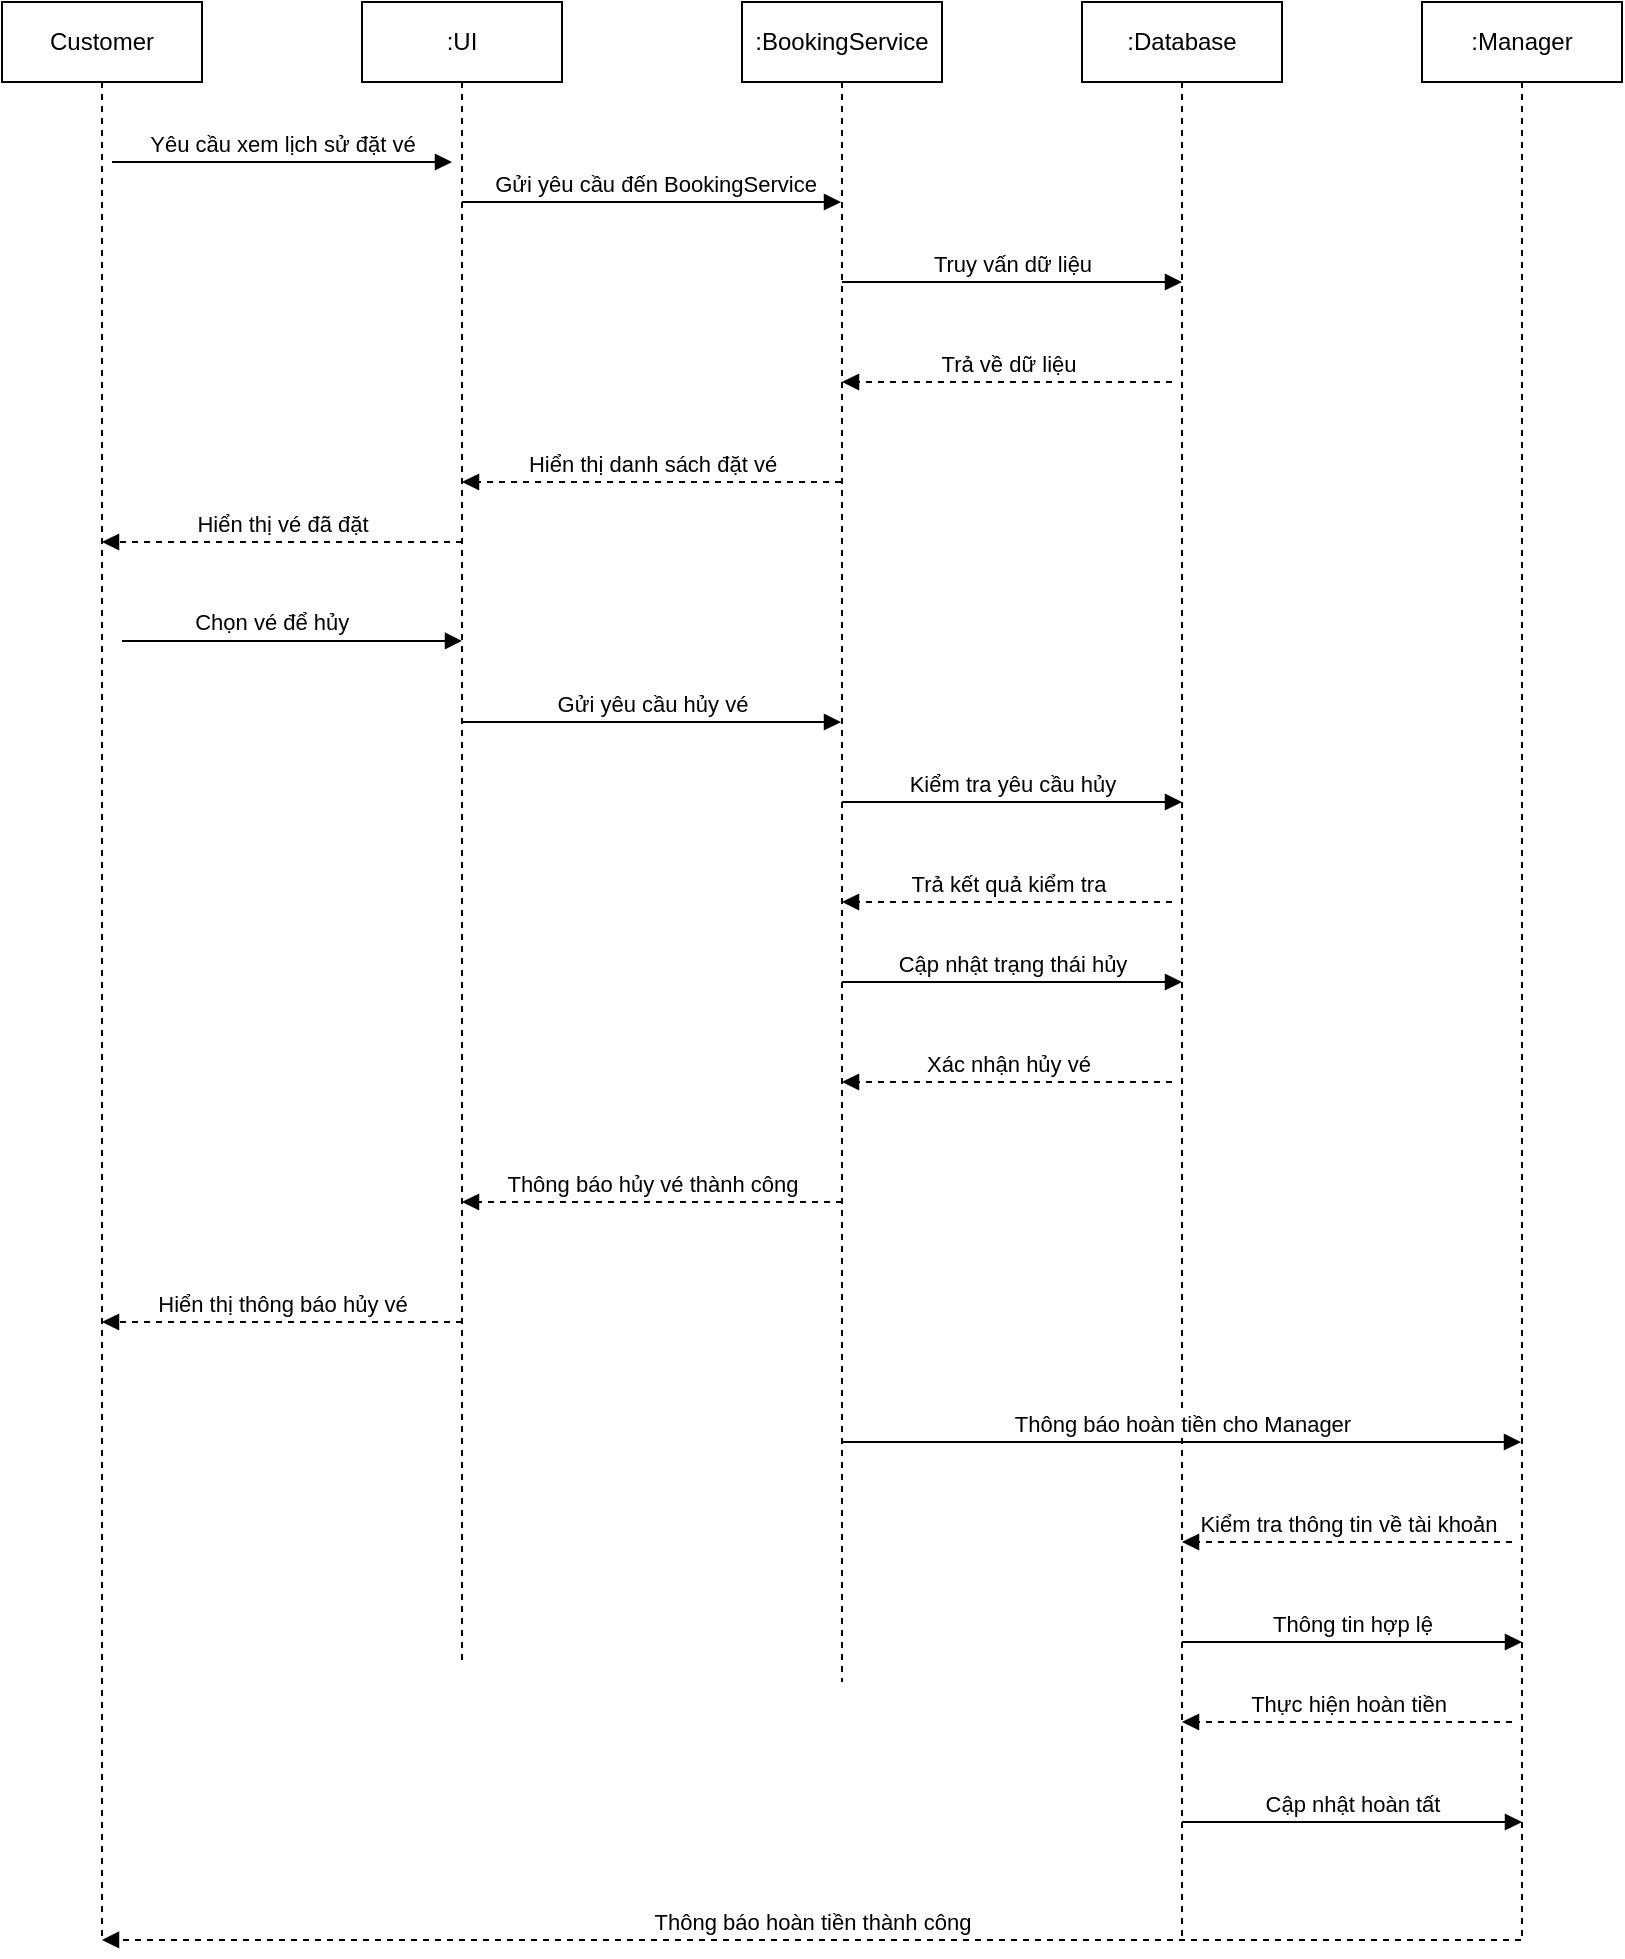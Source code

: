<mxfile version="26.2.10">
  <diagram name="Page-1" id="2YBvvXClWsGukQMizWep">
    <mxGraphModel dx="994" dy="510" grid="1" gridSize="10" guides="1" tooltips="1" connect="1" arrows="1" fold="1" page="1" pageScale="1" pageWidth="1200" pageHeight="1920" math="0" shadow="0">
      <root>
        <mxCell id="0" />
        <mxCell id="1" parent="0" />
        <mxCell id="aM9ryv3xv72pqoxQDRHE-1" value="Customer" style="shape=umlLifeline;perimeter=lifelinePerimeter;whiteSpace=wrap;html=1;container=0;dropTarget=0;collapsible=0;recursiveResize=0;outlineConnect=0;portConstraint=eastwest;newEdgeStyle={&quot;edgeStyle&quot;:&quot;elbowEdgeStyle&quot;,&quot;elbow&quot;:&quot;vertical&quot;,&quot;curved&quot;:0,&quot;rounded&quot;:0};" parent="1" vertex="1">
          <mxGeometry x="230" y="280" width="100" height="970" as="geometry" />
        </mxCell>
        <mxCell id="aM9ryv3xv72pqoxQDRHE-5" value=":UI" style="shape=umlLifeline;perimeter=lifelinePerimeter;whiteSpace=wrap;html=1;container=0;dropTarget=0;collapsible=0;recursiveResize=0;outlineConnect=0;portConstraint=eastwest;newEdgeStyle={&quot;edgeStyle&quot;:&quot;elbowEdgeStyle&quot;,&quot;elbow&quot;:&quot;vertical&quot;,&quot;curved&quot;:0,&quot;rounded&quot;:0};" parent="1" vertex="1">
          <mxGeometry x="410" y="280" width="100" height="830" as="geometry" />
        </mxCell>
        <mxCell id="aM9ryv3xv72pqoxQDRHE-7" value="Yêu cầu xem lịch sử đặt vé" style="html=1;verticalAlign=bottom;endArrow=block;edgeStyle=elbowEdgeStyle;elbow=vertical;curved=0;rounded=0;" parent="1" edge="1">
          <mxGeometry relative="1" as="geometry">
            <mxPoint x="285" y="360" as="sourcePoint" />
            <Array as="points">
              <mxPoint x="370" y="360" />
            </Array>
            <mxPoint x="455" y="360" as="targetPoint" />
          </mxGeometry>
        </mxCell>
        <mxCell id="6klqRI6nFPrTYbVZnElN-3" value="&amp;nbsp;Gửi yêu cầu đến BookingService" style="html=1;verticalAlign=bottom;endArrow=block;edgeStyle=elbowEdgeStyle;elbow=vertical;curved=0;rounded=0;" parent="1" edge="1" target="eIqGMAKnwmV7QBNzQoMk-21" source="aM9ryv3xv72pqoxQDRHE-5">
          <mxGeometry relative="1" as="geometry">
            <mxPoint x="470" y="380" as="sourcePoint" />
            <Array as="points">
              <mxPoint x="555" y="380" />
            </Array>
            <mxPoint x="640" y="380" as="targetPoint" />
          </mxGeometry>
        </mxCell>
        <mxCell id="eIqGMAKnwmV7QBNzQoMk-21" value=":BookingService" style="shape=umlLifeline;perimeter=lifelinePerimeter;whiteSpace=wrap;html=1;container=0;dropTarget=0;collapsible=0;recursiveResize=0;outlineConnect=0;portConstraint=eastwest;newEdgeStyle={&quot;edgeStyle&quot;:&quot;elbowEdgeStyle&quot;,&quot;elbow&quot;:&quot;vertical&quot;,&quot;curved&quot;:0,&quot;rounded&quot;:0};" vertex="1" parent="1">
          <mxGeometry x="600" y="280" width="100" height="840" as="geometry" />
        </mxCell>
        <mxCell id="eIqGMAKnwmV7QBNzQoMk-23" value=":Database" style="shape=umlLifeline;perimeter=lifelinePerimeter;whiteSpace=wrap;html=1;container=0;dropTarget=0;collapsible=0;recursiveResize=0;outlineConnect=0;portConstraint=eastwest;newEdgeStyle={&quot;edgeStyle&quot;:&quot;elbowEdgeStyle&quot;,&quot;elbow&quot;:&quot;vertical&quot;,&quot;curved&quot;:0,&quot;rounded&quot;:0};" vertex="1" parent="1">
          <mxGeometry x="770" y="280" width="100" height="970" as="geometry" />
        </mxCell>
        <mxCell id="eIqGMAKnwmV7QBNzQoMk-24" value="Truy vấn dữ liệu" style="html=1;verticalAlign=bottom;endArrow=block;edgeStyle=elbowEdgeStyle;elbow=vertical;curved=0;rounded=0;" edge="1" parent="1">
          <mxGeometry relative="1" as="geometry">
            <mxPoint x="650" y="420" as="sourcePoint" />
            <Array as="points">
              <mxPoint x="735" y="420" />
            </Array>
            <mxPoint x="820" y="420" as="targetPoint" />
          </mxGeometry>
        </mxCell>
        <mxCell id="eIqGMAKnwmV7QBNzQoMk-25" value=":Manager" style="shape=umlLifeline;perimeter=lifelinePerimeter;whiteSpace=wrap;html=1;container=0;dropTarget=0;collapsible=0;recursiveResize=0;outlineConnect=0;portConstraint=eastwest;newEdgeStyle={&quot;edgeStyle&quot;:&quot;elbowEdgeStyle&quot;,&quot;elbow&quot;:&quot;vertical&quot;,&quot;curved&quot;:0,&quot;rounded&quot;:0};" vertex="1" parent="1">
          <mxGeometry x="940" y="280" width="100" height="970" as="geometry" />
        </mxCell>
        <mxCell id="eIqGMAKnwmV7QBNzQoMk-27" value="Trả về dữ liệu" style="html=1;verticalAlign=bottom;endArrow=block;edgeStyle=elbowEdgeStyle;elbow=horizontal;curved=0;rounded=0;dashed=1;" edge="1" parent="1">
          <mxGeometry relative="1" as="geometry">
            <mxPoint x="815" y="470" as="sourcePoint" />
            <Array as="points">
              <mxPoint x="740" y="470" />
            </Array>
            <mxPoint x="650" y="470" as="targetPoint" />
          </mxGeometry>
        </mxCell>
        <mxCell id="eIqGMAKnwmV7QBNzQoMk-28" value="Hiển thị danh sách đặt vé" style="html=1;verticalAlign=bottom;endArrow=block;edgeStyle=elbowEdgeStyle;elbow=horizontal;curved=0;rounded=0;dashed=1;" edge="1" parent="1" source="eIqGMAKnwmV7QBNzQoMk-21" target="aM9ryv3xv72pqoxQDRHE-5">
          <mxGeometry relative="1" as="geometry">
            <mxPoint x="645" y="520" as="sourcePoint" />
            <Array as="points">
              <mxPoint x="570" y="520" />
            </Array>
            <mxPoint x="480" y="520" as="targetPoint" />
          </mxGeometry>
        </mxCell>
        <mxCell id="eIqGMAKnwmV7QBNzQoMk-29" value="Hiển thị vé đã đặt" style="html=1;verticalAlign=bottom;endArrow=block;edgeStyle=elbowEdgeStyle;elbow=horizontal;curved=0;rounded=0;dashed=1;" edge="1" parent="1">
          <mxGeometry relative="1" as="geometry">
            <mxPoint x="460" y="550" as="sourcePoint" />
            <Array as="points">
              <mxPoint x="391" y="550" />
            </Array>
            <mxPoint x="280" y="550" as="targetPoint" />
          </mxGeometry>
        </mxCell>
        <mxCell id="eIqGMAKnwmV7QBNzQoMk-30" value="Chọn vé để hủy&lt;span style=&quot;white-space: pre;&quot;&gt;&#x9;&lt;/span&gt;" style="html=1;verticalAlign=bottom;endArrow=block;edgeStyle=elbowEdgeStyle;elbow=vertical;curved=0;rounded=0;" edge="1" parent="1">
          <mxGeometry relative="1" as="geometry">
            <mxPoint x="290" y="599.47" as="sourcePoint" />
            <Array as="points">
              <mxPoint x="375" y="599.47" />
            </Array>
            <mxPoint x="460" y="599.47" as="targetPoint" />
          </mxGeometry>
        </mxCell>
        <mxCell id="eIqGMAKnwmV7QBNzQoMk-31" value="Gửi yêu cầu hủy vé" style="html=1;verticalAlign=bottom;endArrow=block;edgeStyle=elbowEdgeStyle;elbow=vertical;curved=0;rounded=0;" edge="1" parent="1" target="eIqGMAKnwmV7QBNzQoMk-21">
          <mxGeometry relative="1" as="geometry">
            <mxPoint x="460" y="640" as="sourcePoint" />
            <Array as="points">
              <mxPoint x="545" y="640" />
            </Array>
            <mxPoint x="630" y="640" as="targetPoint" />
          </mxGeometry>
        </mxCell>
        <mxCell id="eIqGMAKnwmV7QBNzQoMk-32" value="Kiểm tra yêu cầu hủy" style="html=1;verticalAlign=bottom;endArrow=block;edgeStyle=elbowEdgeStyle;elbow=vertical;curved=0;rounded=0;" edge="1" parent="1">
          <mxGeometry relative="1" as="geometry">
            <mxPoint x="650" y="680" as="sourcePoint" />
            <Array as="points">
              <mxPoint x="735" y="680" />
            </Array>
            <mxPoint x="820" y="680" as="targetPoint" />
          </mxGeometry>
        </mxCell>
        <mxCell id="eIqGMAKnwmV7QBNzQoMk-33" value="Trả kết quả kiểm tra" style="html=1;verticalAlign=bottom;endArrow=block;edgeStyle=elbowEdgeStyle;elbow=horizontal;curved=0;rounded=0;dashed=1;" edge="1" parent="1">
          <mxGeometry relative="1" as="geometry">
            <mxPoint x="815" y="730" as="sourcePoint" />
            <Array as="points">
              <mxPoint x="740" y="730" />
            </Array>
            <mxPoint x="650" y="730" as="targetPoint" />
          </mxGeometry>
        </mxCell>
        <mxCell id="eIqGMAKnwmV7QBNzQoMk-34" value="Cập nhật trạng thái hủy" style="html=1;verticalAlign=bottom;endArrow=block;edgeStyle=elbowEdgeStyle;elbow=vertical;curved=0;rounded=0;" edge="1" parent="1">
          <mxGeometry relative="1" as="geometry">
            <mxPoint x="650" y="770" as="sourcePoint" />
            <Array as="points">
              <mxPoint x="735" y="770" />
            </Array>
            <mxPoint x="820" y="770" as="targetPoint" />
          </mxGeometry>
        </mxCell>
        <mxCell id="eIqGMAKnwmV7QBNzQoMk-36" value="Xác nhận hủy vé" style="html=1;verticalAlign=bottom;endArrow=block;edgeStyle=elbowEdgeStyle;elbow=horizontal;curved=0;rounded=0;dashed=1;" edge="1" parent="1">
          <mxGeometry relative="1" as="geometry">
            <mxPoint x="815" y="820" as="sourcePoint" />
            <Array as="points">
              <mxPoint x="740" y="820" />
            </Array>
            <mxPoint x="650" y="820" as="targetPoint" />
          </mxGeometry>
        </mxCell>
        <mxCell id="eIqGMAKnwmV7QBNzQoMk-37" value="Kiểm tra thông tin về tài khoản" style="html=1;verticalAlign=bottom;endArrow=block;edgeStyle=elbowEdgeStyle;elbow=horizontal;curved=0;rounded=0;dashed=1;" edge="1" parent="1">
          <mxGeometry relative="1" as="geometry">
            <mxPoint x="985" y="1050" as="sourcePoint" />
            <Array as="points">
              <mxPoint x="910" y="1050" />
            </Array>
            <mxPoint x="820" y="1050" as="targetPoint" />
          </mxGeometry>
        </mxCell>
        <mxCell id="eIqGMAKnwmV7QBNzQoMk-38" value="Thông báo hủy vé thành công" style="html=1;verticalAlign=bottom;endArrow=block;edgeStyle=elbowEdgeStyle;elbow=horizontal;curved=0;rounded=0;dashed=1;" edge="1" parent="1">
          <mxGeometry relative="1" as="geometry">
            <mxPoint x="650" y="880" as="sourcePoint" />
            <Array as="points">
              <mxPoint x="570" y="880" />
            </Array>
            <mxPoint x="460" y="880" as="targetPoint" />
          </mxGeometry>
        </mxCell>
        <mxCell id="eIqGMAKnwmV7QBNzQoMk-39" value="Hiển thị thông báo hủy vé" style="html=1;verticalAlign=bottom;endArrow=block;edgeStyle=elbowEdgeStyle;elbow=horizontal;curved=0;rounded=0;dashed=1;" edge="1" parent="1">
          <mxGeometry relative="1" as="geometry">
            <mxPoint x="460" y="940" as="sourcePoint" />
            <Array as="points">
              <mxPoint x="391" y="940" />
            </Array>
            <mxPoint x="280" y="940" as="targetPoint" />
          </mxGeometry>
        </mxCell>
        <mxCell id="eIqGMAKnwmV7QBNzQoMk-40" value="Thông báo hoàn tiền cho Manager" style="html=1;verticalAlign=bottom;endArrow=block;edgeStyle=elbowEdgeStyle;elbow=vertical;curved=0;rounded=0;" edge="1" parent="1" target="eIqGMAKnwmV7QBNzQoMk-25">
          <mxGeometry relative="1" as="geometry">
            <mxPoint x="650" y="1000" as="sourcePoint" />
            <Array as="points">
              <mxPoint x="735" y="1000" />
            </Array>
            <mxPoint x="840" y="1000" as="targetPoint" />
          </mxGeometry>
        </mxCell>
        <mxCell id="eIqGMAKnwmV7QBNzQoMk-41" value="Thông tin hợp lệ" style="html=1;verticalAlign=bottom;endArrow=block;edgeStyle=elbowEdgeStyle;elbow=vertical;curved=0;rounded=0;" edge="1" parent="1">
          <mxGeometry relative="1" as="geometry">
            <mxPoint x="820" y="1100" as="sourcePoint" />
            <Array as="points">
              <mxPoint x="905" y="1100" />
            </Array>
            <mxPoint x="990" y="1100" as="targetPoint" />
          </mxGeometry>
        </mxCell>
        <mxCell id="eIqGMAKnwmV7QBNzQoMk-42" value="Thực hiện hoàn tiền" style="html=1;verticalAlign=bottom;endArrow=block;edgeStyle=elbowEdgeStyle;elbow=horizontal;curved=0;rounded=0;dashed=1;" edge="1" parent="1">
          <mxGeometry relative="1" as="geometry">
            <mxPoint x="985" y="1140" as="sourcePoint" />
            <Array as="points">
              <mxPoint x="910" y="1140" />
            </Array>
            <mxPoint x="820" y="1140" as="targetPoint" />
          </mxGeometry>
        </mxCell>
        <mxCell id="eIqGMAKnwmV7QBNzQoMk-43" value="Cập nhật hoàn tất" style="html=1;verticalAlign=bottom;endArrow=block;edgeStyle=elbowEdgeStyle;elbow=vertical;curved=0;rounded=0;" edge="1" parent="1">
          <mxGeometry relative="1" as="geometry">
            <mxPoint x="820" y="1190" as="sourcePoint" />
            <Array as="points">
              <mxPoint x="905" y="1190" />
            </Array>
            <mxPoint x="990" y="1190" as="targetPoint" />
          </mxGeometry>
        </mxCell>
        <mxCell id="eIqGMAKnwmV7QBNzQoMk-44" value="Thông báo hoàn tiền thành công" style="html=1;verticalAlign=bottom;endArrow=block;edgeStyle=elbowEdgeStyle;elbow=horizontal;curved=0;rounded=0;dashed=1;" edge="1" parent="1" source="eIqGMAKnwmV7QBNzQoMk-25" target="aM9ryv3xv72pqoxQDRHE-1">
          <mxGeometry relative="1" as="geometry">
            <mxPoint x="985" y="1248.95" as="sourcePoint" />
            <Array as="points">
              <mxPoint x="910" y="1248.95" />
            </Array>
            <mxPoint x="820" y="1248.95" as="targetPoint" />
          </mxGeometry>
        </mxCell>
      </root>
    </mxGraphModel>
  </diagram>
</mxfile>
